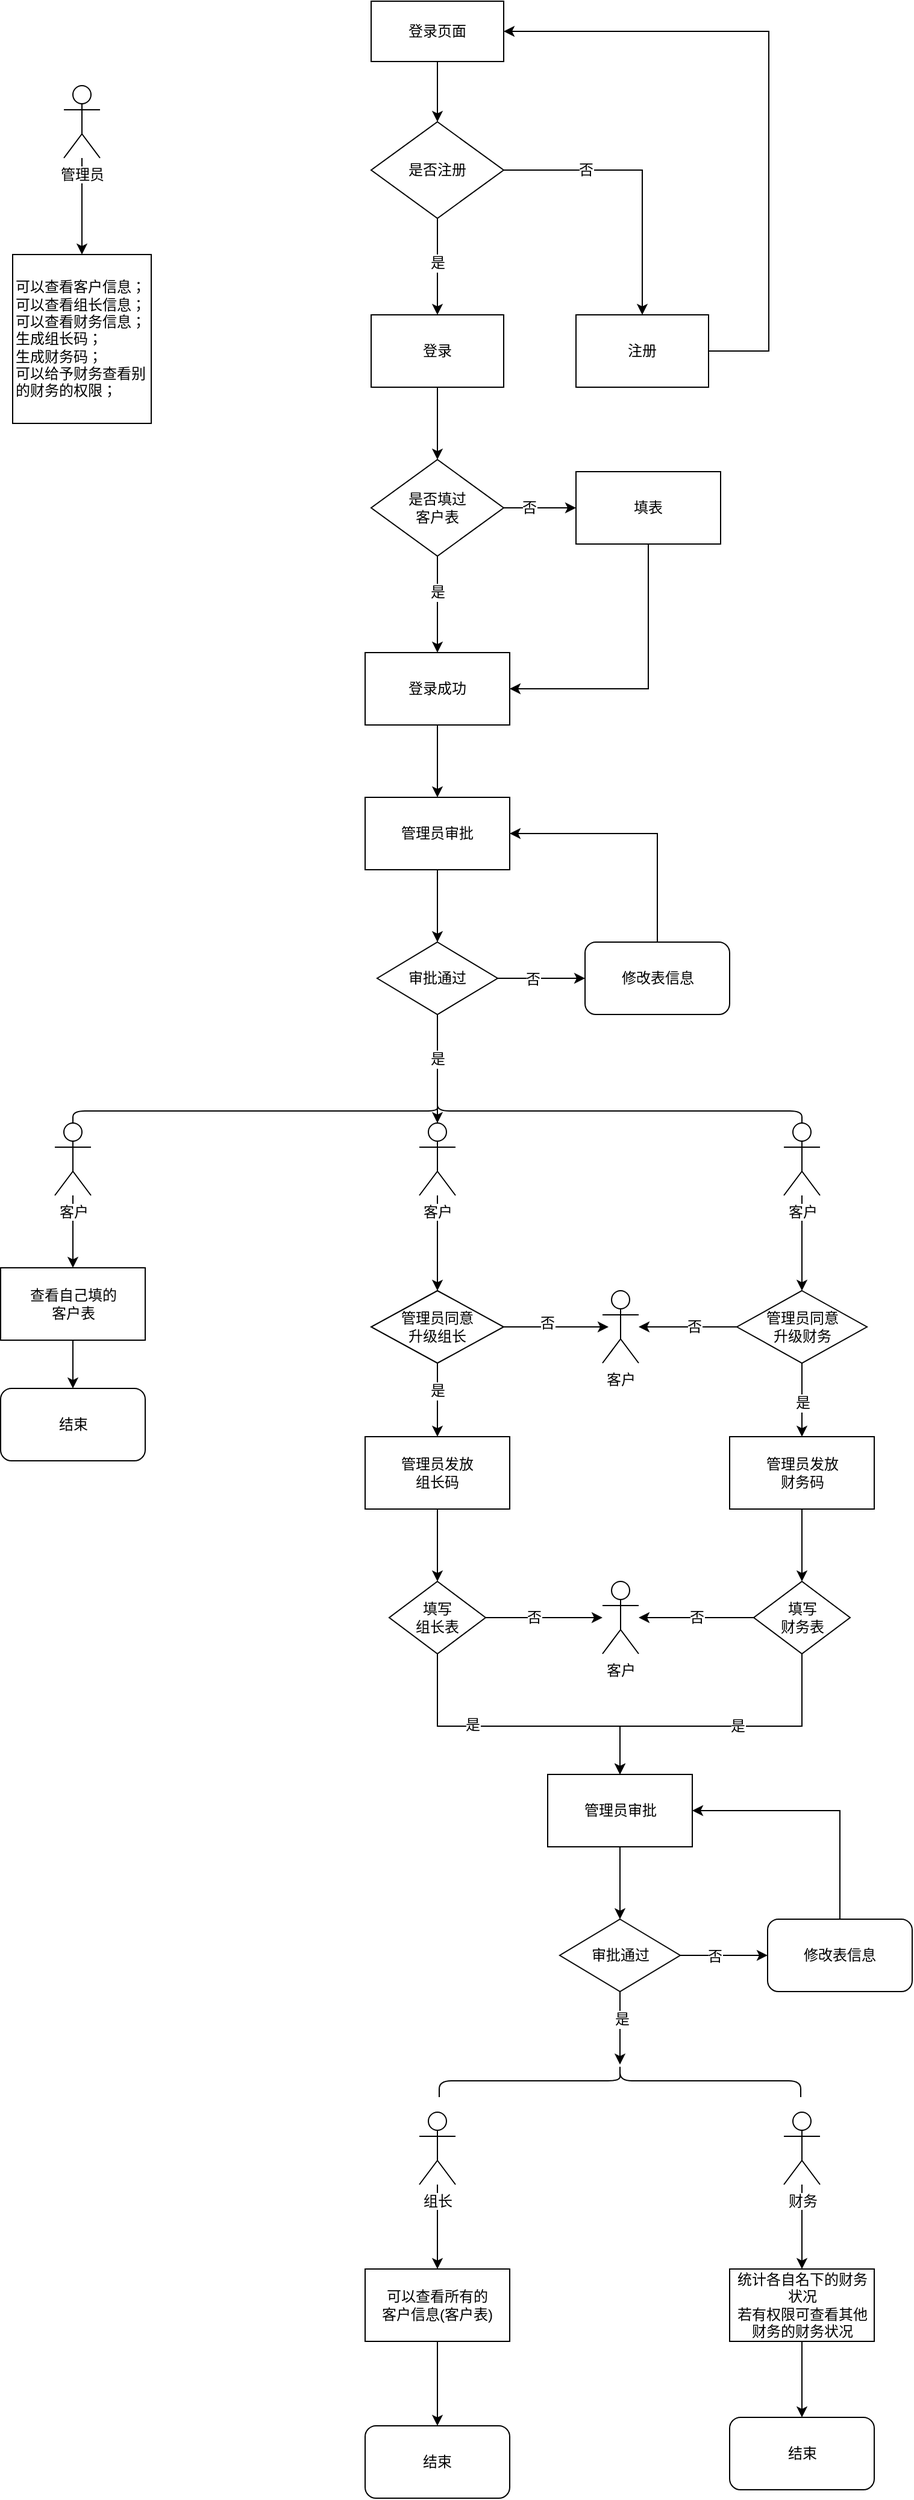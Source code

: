 <mxfile version="12.1.0" type="github" pages="1"><diagram id="MXSBP1go5xkNnR53kkRI" name="Page-1"><mxGraphModel dx="2048" dy="1069" grid="1" gridSize="10" guides="1" tooltips="1" connect="1" arrows="1" fold="1" page="1" pageScale="1" pageWidth="827" pageHeight="1169" math="0" shadow="0"><root><mxCell id="0"/><mxCell id="1" parent="0"/><mxCell id="RN1w9ewC9f6xS90LeKP8-8" value="" style="edgeStyle=orthogonalEdgeStyle;rounded=0;orthogonalLoop=1;jettySize=auto;html=1;" parent="1" source="RN1w9ewC9f6xS90LeKP8-1" target="RN1w9ewC9f6xS90LeKP8-4" edge="1"><mxGeometry relative="1" as="geometry"/></mxCell><mxCell id="RN1w9ewC9f6xS90LeKP8-1" value="登录页面" style="rounded=0;whiteSpace=wrap;html=1;" parent="1" vertex="1"><mxGeometry x="345" y="40" width="110" height="50" as="geometry"/></mxCell><mxCell id="RN1w9ewC9f6xS90LeKP8-9" style="edgeStyle=orthogonalEdgeStyle;rounded=0;orthogonalLoop=1;jettySize=auto;html=1;exitX=1;exitY=0.5;exitDx=0;exitDy=0;entryX=0.5;entryY=0;entryDx=0;entryDy=0;" parent="1" source="RN1w9ewC9f6xS90LeKP8-4" target="RN1w9ewC9f6xS90LeKP8-5" edge="1"><mxGeometry relative="1" as="geometry"><mxPoint x="565" y="180" as="targetPoint"/></mxGeometry></mxCell><mxCell id="RN1w9ewC9f6xS90LeKP8-13" value="否" style="text;html=1;resizable=0;points=[];align=center;verticalAlign=middle;labelBackgroundColor=#ffffff;" parent="RN1w9ewC9f6xS90LeKP8-9" vertex="1" connectable="0"><mxGeometry x="-0.014" y="-1" relative="1" as="geometry"><mxPoint x="-46" y="-1" as="offset"/></mxGeometry></mxCell><mxCell id="RN1w9ewC9f6xS90LeKP8-4" value="是否注册" style="rhombus;whiteSpace=wrap;html=1;" parent="1" vertex="1"><mxGeometry x="345" y="140" width="110" height="80" as="geometry"/></mxCell><mxCell id="RN1w9ewC9f6xS90LeKP8-18" value="" style="edgeStyle=orthogonalEdgeStyle;rounded=0;orthogonalLoop=1;jettySize=auto;html=1;entryX=1;entryY=0.5;entryDx=0;entryDy=0;" parent="1" source="RN1w9ewC9f6xS90LeKP8-5" target="RN1w9ewC9f6xS90LeKP8-1" edge="1"><mxGeometry relative="1" as="geometry"><mxPoint x="705" y="60" as="targetPoint"/><Array as="points"><mxPoint x="675" y="330"/><mxPoint x="675" y="65"/></Array></mxGeometry></mxCell><mxCell id="RN1w9ewC9f6xS90LeKP8-5" value="注册" style="rounded=0;whiteSpace=wrap;html=1;" parent="1" vertex="1"><mxGeometry x="515" y="300" width="110" height="60" as="geometry"/></mxCell><mxCell id="RN1w9ewC9f6xS90LeKP8-23" value="" style="edgeStyle=orthogonalEdgeStyle;rounded=0;orthogonalLoop=1;jettySize=auto;html=1;" parent="1" source="RN1w9ewC9f6xS90LeKP8-6" target="RN1w9ewC9f6xS90LeKP8-22" edge="1"><mxGeometry relative="1" as="geometry"/></mxCell><mxCell id="RN1w9ewC9f6xS90LeKP8-6" value="登录" style="rounded=0;whiteSpace=wrap;html=1;" parent="1" vertex="1"><mxGeometry x="345" y="300" width="110" height="60" as="geometry"/></mxCell><mxCell id="RN1w9ewC9f6xS90LeKP8-7" value="" style="edgeStyle=orthogonalEdgeStyle;rounded=0;orthogonalLoop=1;jettySize=auto;html=1;" parent="1" source="RN1w9ewC9f6xS90LeKP8-4" target="RN1w9ewC9f6xS90LeKP8-6" edge="1"><mxGeometry relative="1" as="geometry"/></mxCell><mxCell id="RN1w9ewC9f6xS90LeKP8-16" value="是" style="text;html=1;resizable=0;points=[];align=center;verticalAlign=middle;labelBackgroundColor=#ffffff;" parent="RN1w9ewC9f6xS90LeKP8-7" vertex="1" connectable="0"><mxGeometry x="-0.329" y="-4" relative="1" as="geometry"><mxPoint x="4" y="10" as="offset"/></mxGeometry></mxCell><mxCell id="RN1w9ewC9f6xS90LeKP8-25" value="" style="edgeStyle=orthogonalEdgeStyle;rounded=0;orthogonalLoop=1;jettySize=auto;html=1;" parent="1" source="RN1w9ewC9f6xS90LeKP8-22" target="RN1w9ewC9f6xS90LeKP8-24" edge="1"><mxGeometry relative="1" as="geometry"/></mxCell><mxCell id="RN1w9ewC9f6xS90LeKP8-28" value="是" style="text;html=1;resizable=0;points=[];align=center;verticalAlign=middle;labelBackgroundColor=#ffffff;" parent="RN1w9ewC9f6xS90LeKP8-25" vertex="1" connectable="0"><mxGeometry x="0.271" y="-5" relative="1" as="geometry"><mxPoint x="5" y="-21" as="offset"/></mxGeometry></mxCell><mxCell id="RN1w9ewC9f6xS90LeKP8-37" value="" style="edgeStyle=orthogonalEdgeStyle;rounded=0;orthogonalLoop=1;jettySize=auto;html=1;" parent="1" source="RN1w9ewC9f6xS90LeKP8-22" target="RN1w9ewC9f6xS90LeKP8-36" edge="1"><mxGeometry relative="1" as="geometry"/></mxCell><mxCell id="RN1w9ewC9f6xS90LeKP8-38" value="否" style="text;html=1;resizable=0;points=[];align=center;verticalAlign=middle;labelBackgroundColor=#ffffff;" parent="RN1w9ewC9f6xS90LeKP8-37" vertex="1" connectable="0"><mxGeometry x="-0.089" y="-4" relative="1" as="geometry"><mxPoint x="-7" y="-4" as="offset"/></mxGeometry></mxCell><mxCell id="RN1w9ewC9f6xS90LeKP8-22" value="是否填过&lt;br&gt;客户表" style="rhombus;whiteSpace=wrap;html=1;" parent="1" vertex="1"><mxGeometry x="345" y="420" width="110" height="80" as="geometry"/></mxCell><mxCell id="RN1w9ewC9f6xS90LeKP8-148" value="" style="edgeStyle=orthogonalEdgeStyle;rounded=0;orthogonalLoop=1;jettySize=auto;html=1;" parent="1" source="RN1w9ewC9f6xS90LeKP8-24" target="RN1w9ewC9f6xS90LeKP8-147" edge="1"><mxGeometry relative="1" as="geometry"/></mxCell><mxCell id="RN1w9ewC9f6xS90LeKP8-24" value="登录成功" style="rounded=0;whiteSpace=wrap;html=1;" parent="1" vertex="1"><mxGeometry x="340" y="580" width="120" height="60" as="geometry"/></mxCell><mxCell id="RN1w9ewC9f6xS90LeKP8-39" style="edgeStyle=orthogonalEdgeStyle;rounded=0;orthogonalLoop=1;jettySize=auto;html=1;exitX=0.5;exitY=1;exitDx=0;exitDy=0;entryX=1;entryY=0.5;entryDx=0;entryDy=0;" parent="1" source="RN1w9ewC9f6xS90LeKP8-36" target="RN1w9ewC9f6xS90LeKP8-24" edge="1"><mxGeometry relative="1" as="geometry"/></mxCell><mxCell id="RN1w9ewC9f6xS90LeKP8-36" value="填表" style="rounded=0;whiteSpace=wrap;html=1;" parent="1" vertex="1"><mxGeometry x="515" y="430" width="120" height="60" as="geometry"/></mxCell><mxCell id="RN1w9ewC9f6xS90LeKP8-45" value="" style="shape=curlyBracket;whiteSpace=wrap;html=1;rounded=1;direction=south;" parent="1" vertex="1"><mxGeometry x="97.5" y="950" width="605" height="20" as="geometry"/></mxCell><mxCell id="RN1w9ewC9f6xS90LeKP8-51" value="" style="line;strokeWidth=1;direction=south;html=1;perimeter=backbonePerimeter;points=[];outlineConnect=0;" parent="1" vertex="1"><mxGeometry x="395" y="960" width="10" height="10" as="geometry"/></mxCell><mxCell id="RN1w9ewC9f6xS90LeKP8-73" value="" style="edgeStyle=orthogonalEdgeStyle;rounded=0;orthogonalLoop=1;jettySize=auto;html=1;" parent="1" source="RN1w9ewC9f6xS90LeKP8-54" target="RN1w9ewC9f6xS90LeKP8-72" edge="1"><mxGeometry relative="1" as="geometry"/></mxCell><mxCell id="RN1w9ewC9f6xS90LeKP8-54" value="客户" style="shape=umlActor;verticalLabelPosition=bottom;labelBackgroundColor=#ffffff;verticalAlign=top;html=1;outlineConnect=0;strokeWidth=1;" parent="1" vertex="1"><mxGeometry x="82.5" y="970" width="30" height="60" as="geometry"/></mxCell><mxCell id="RN1w9ewC9f6xS90LeKP8-124" value="" style="edgeStyle=orthogonalEdgeStyle;rounded=0;orthogonalLoop=1;jettySize=auto;html=1;" parent="1" source="RN1w9ewC9f6xS90LeKP8-55" target="RN1w9ewC9f6xS90LeKP8-117" edge="1"><mxGeometry relative="1" as="geometry"/></mxCell><mxCell id="RN1w9ewC9f6xS90LeKP8-55" value="客户" style="shape=umlActor;verticalLabelPosition=bottom;labelBackgroundColor=#ffffff;verticalAlign=top;html=1;outlineConnect=0;strokeWidth=1;" parent="1" vertex="1"><mxGeometry x="687.5" y="970" width="30" height="60" as="geometry"/></mxCell><mxCell id="RN1w9ewC9f6xS90LeKP8-66" value="" style="edgeStyle=orthogonalEdgeStyle;rounded=0;orthogonalLoop=1;jettySize=auto;html=1;" parent="1" source="RN1w9ewC9f6xS90LeKP8-56" target="RN1w9ewC9f6xS90LeKP8-65" edge="1"><mxGeometry relative="1" as="geometry"/></mxCell><mxCell id="RN1w9ewC9f6xS90LeKP8-56" value="客户" style="shape=umlActor;verticalLabelPosition=bottom;labelBackgroundColor=#ffffff;verticalAlign=top;html=1;outlineConnect=0;strokeWidth=1;" parent="1" vertex="1"><mxGeometry x="385" y="970" width="30" height="60" as="geometry"/></mxCell><mxCell id="RN1w9ewC9f6xS90LeKP8-81" style="edgeStyle=orthogonalEdgeStyle;rounded=0;orthogonalLoop=1;jettySize=auto;html=1;exitX=1;exitY=0.5;exitDx=0;exitDy=0;entryX=0.167;entryY=0.5;entryDx=0;entryDy=0;entryPerimeter=0;" parent="1" source="RN1w9ewC9f6xS90LeKP8-65" target="RN1w9ewC9f6xS90LeKP8-76" edge="1"><mxGeometry relative="1" as="geometry"/></mxCell><mxCell id="RN1w9ewC9f6xS90LeKP8-84" value="否" style="text;html=1;resizable=0;points=[];align=center;verticalAlign=middle;labelBackgroundColor=#ffffff;" parent="RN1w9ewC9f6xS90LeKP8-81" vertex="1" connectable="0"><mxGeometry x="-0.171" y="3" relative="1" as="geometry"><mxPoint as="offset"/></mxGeometry></mxCell><mxCell id="RN1w9ewC9f6xS90LeKP8-167" value="" style="edgeStyle=orthogonalEdgeStyle;rounded=0;orthogonalLoop=1;jettySize=auto;html=1;" parent="1" source="RN1w9ewC9f6xS90LeKP8-65" target="RN1w9ewC9f6xS90LeKP8-166" edge="1"><mxGeometry relative="1" as="geometry"/></mxCell><mxCell id="RN1w9ewC9f6xS90LeKP8-168" value="是" style="text;html=1;resizable=0;points=[];align=center;verticalAlign=middle;labelBackgroundColor=#ffffff;" parent="RN1w9ewC9f6xS90LeKP8-167" vertex="1" connectable="0"><mxGeometry x="-0.245" relative="1" as="geometry"><mxPoint as="offset"/></mxGeometry></mxCell><mxCell id="RN1w9ewC9f6xS90LeKP8-65" value="管理员同意&lt;br&gt;升级组长" style="rhombus;whiteSpace=wrap;html=1;strokeWidth=1;" parent="1" vertex="1"><mxGeometry x="345" y="1109" width="110" height="60" as="geometry"/></mxCell><mxCell id="RN1w9ewC9f6xS90LeKP8-90" value="" style="edgeStyle=orthogonalEdgeStyle;rounded=0;orthogonalLoop=1;jettySize=auto;html=1;" parent="1" source="RN1w9ewC9f6xS90LeKP8-71" target="RN1w9ewC9f6xS90LeKP8-89" edge="1"><mxGeometry relative="1" as="geometry"/></mxCell><mxCell id="RN1w9ewC9f6xS90LeKP8-94" value="否" style="text;html=1;resizable=0;points=[];align=center;verticalAlign=middle;labelBackgroundColor=#ffffff;" parent="RN1w9ewC9f6xS90LeKP8-90" vertex="1" connectable="0"><mxGeometry x="-0.178" relative="1" as="geometry"><mxPoint as="offset"/></mxGeometry></mxCell><mxCell id="RN1w9ewC9f6xS90LeKP8-100" value="" style="edgeStyle=orthogonalEdgeStyle;rounded=0;orthogonalLoop=1;jettySize=auto;html=1;entryX=0.5;entryY=0;entryDx=0;entryDy=0;" parent="1" source="RN1w9ewC9f6xS90LeKP8-71" target="RN1w9ewC9f6xS90LeKP8-193" edge="1"><mxGeometry relative="1" as="geometry"><Array as="points"><mxPoint x="400" y="1470"/><mxPoint x="552" y="1470"/></Array></mxGeometry></mxCell><mxCell id="RN1w9ewC9f6xS90LeKP8-101" value="是" style="text;html=1;resizable=0;points=[];align=center;verticalAlign=middle;labelBackgroundColor=#ffffff;" parent="RN1w9ewC9f6xS90LeKP8-100" vertex="1" connectable="0"><mxGeometry x="-0.277" y="2" relative="1" as="geometry"><mxPoint x="-2" y="1" as="offset"/></mxGeometry></mxCell><mxCell id="RN1w9ewC9f6xS90LeKP8-71" value="填写&lt;br&gt;组长表" style="rhombus;whiteSpace=wrap;html=1;strokeWidth=1;" parent="1" vertex="1"><mxGeometry x="360" y="1350" width="80" height="60" as="geometry"/></mxCell><mxCell id="RN1w9ewC9f6xS90LeKP8-75" value="" style="edgeStyle=orthogonalEdgeStyle;rounded=0;orthogonalLoop=1;jettySize=auto;html=1;" parent="1" source="RN1w9ewC9f6xS90LeKP8-72" target="RN1w9ewC9f6xS90LeKP8-74" edge="1"><mxGeometry relative="1" as="geometry"/></mxCell><mxCell id="RN1w9ewC9f6xS90LeKP8-72" value="查看自己填的&lt;br&gt;客户表" style="rounded=0;whiteSpace=wrap;html=1;strokeWidth=1;" parent="1" vertex="1"><mxGeometry x="37.5" y="1090" width="120" height="60" as="geometry"/></mxCell><mxCell id="RN1w9ewC9f6xS90LeKP8-74" value="结束" style="rounded=1;whiteSpace=wrap;html=1;strokeWidth=1;" parent="1" vertex="1"><mxGeometry x="37.5" y="1190" width="120" height="60" as="geometry"/></mxCell><mxCell id="RN1w9ewC9f6xS90LeKP8-76" value="客户" style="shape=umlActor;verticalLabelPosition=bottom;labelBackgroundColor=#ffffff;verticalAlign=top;html=1;outlineConnect=0;strokeWidth=1;" parent="1" vertex="1"><mxGeometry x="537" y="1109" width="30" height="60" as="geometry"/></mxCell><mxCell id="RN1w9ewC9f6xS90LeKP8-89" value="客户" style="shape=umlActor;verticalLabelPosition=bottom;labelBackgroundColor=#ffffff;verticalAlign=top;html=1;outlineConnect=0;strokeWidth=1;" parent="1" vertex="1"><mxGeometry x="537" y="1350" width="30" height="60" as="geometry"/></mxCell><mxCell id="RN1w9ewC9f6xS90LeKP8-143" value="" style="edgeStyle=orthogonalEdgeStyle;rounded=0;orthogonalLoop=1;jettySize=auto;html=1;" parent="1" source="RN1w9ewC9f6xS90LeKP8-99" target="RN1w9ewC9f6xS90LeKP8-140" edge="1"><mxGeometry relative="1" as="geometry"/></mxCell><mxCell id="RN1w9ewC9f6xS90LeKP8-99" value="组长" style="shape=umlActor;verticalLabelPosition=bottom;labelBackgroundColor=#ffffff;verticalAlign=top;html=1;outlineConnect=0;strokeWidth=1;" parent="1" vertex="1"><mxGeometry x="385" y="1790" width="30" height="60" as="geometry"/></mxCell><mxCell id="RN1w9ewC9f6xS90LeKP8-122" value="" style="edgeStyle=orthogonalEdgeStyle;rounded=0;orthogonalLoop=1;jettySize=auto;html=1;" parent="1" source="RN1w9ewC9f6xS90LeKP8-117" target="RN1w9ewC9f6xS90LeKP8-76" edge="1"><mxGeometry relative="1" as="geometry"/></mxCell><mxCell id="RN1w9ewC9f6xS90LeKP8-123" value="否" style="text;html=1;resizable=0;points=[];align=center;verticalAlign=middle;labelBackgroundColor=#ffffff;" parent="RN1w9ewC9f6xS90LeKP8-122" vertex="1" connectable="0"><mxGeometry x="0.092" y="4" relative="1" as="geometry"><mxPoint x="8.5" y="-4" as="offset"/></mxGeometry></mxCell><mxCell id="RN1w9ewC9f6xS90LeKP8-170" value="" style="edgeStyle=orthogonalEdgeStyle;rounded=0;orthogonalLoop=1;jettySize=auto;html=1;" parent="1" source="RN1w9ewC9f6xS90LeKP8-117" target="RN1w9ewC9f6xS90LeKP8-169" edge="1"><mxGeometry relative="1" as="geometry"/></mxCell><mxCell id="RN1w9ewC9f6xS90LeKP8-171" value="是" style="text;html=1;resizable=0;points=[];align=center;verticalAlign=middle;labelBackgroundColor=#ffffff;" parent="RN1w9ewC9f6xS90LeKP8-170" vertex="1" connectable="0"><mxGeometry x="-0.123" y="3" relative="1" as="geometry"><mxPoint x="-3" y="6" as="offset"/></mxGeometry></mxCell><mxCell id="RN1w9ewC9f6xS90LeKP8-117" value="管理员同意&lt;br&gt;升级财务" style="rhombus;whiteSpace=wrap;html=1;strokeWidth=1;" parent="1" vertex="1"><mxGeometry x="648.5" y="1109" width="108" height="60" as="geometry"/></mxCell><mxCell id="RN1w9ewC9f6xS90LeKP8-133" value="" style="edgeStyle=orthogonalEdgeStyle;rounded=0;orthogonalLoop=1;jettySize=auto;html=1;" parent="1" source="RN1w9ewC9f6xS90LeKP8-126" target="RN1w9ewC9f6xS90LeKP8-89" edge="1"><mxGeometry relative="1" as="geometry"/></mxCell><mxCell id="RN1w9ewC9f6xS90LeKP8-134" value="否" style="text;html=1;resizable=0;points=[];align=center;verticalAlign=middle;labelBackgroundColor=#ffffff;" parent="RN1w9ewC9f6xS90LeKP8-133" vertex="1" connectable="0"><mxGeometry x="0.274" y="2" relative="1" as="geometry"><mxPoint x="13" y="-2" as="offset"/></mxGeometry></mxCell><mxCell id="RN1w9ewC9f6xS90LeKP8-138" value="" style="edgeStyle=orthogonalEdgeStyle;rounded=0;orthogonalLoop=1;jettySize=auto;html=1;entryX=0.5;entryY=0;entryDx=0;entryDy=0;" parent="1" source="RN1w9ewC9f6xS90LeKP8-126" target="RN1w9ewC9f6xS90LeKP8-193" edge="1"><mxGeometry relative="1" as="geometry"><Array as="points"><mxPoint x="703" y="1470"/><mxPoint x="552" y="1470"/></Array></mxGeometry></mxCell><mxCell id="RN1w9ewC9f6xS90LeKP8-139" value="是" style="text;html=1;resizable=0;points=[];align=center;verticalAlign=middle;labelBackgroundColor=#ffffff;" parent="RN1w9ewC9f6xS90LeKP8-138" vertex="1" connectable="0"><mxGeometry x="-0.243" y="5" relative="1" as="geometry"><mxPoint x="-18.5" y="-5" as="offset"/></mxGeometry></mxCell><mxCell id="RN1w9ewC9f6xS90LeKP8-126" value="填写&lt;br&gt;财务表" style="rhombus;whiteSpace=wrap;html=1;strokeWidth=1;" parent="1" vertex="1"><mxGeometry x="662.5" y="1350" width="80" height="60" as="geometry"/></mxCell><mxCell id="RN1w9ewC9f6xS90LeKP8-176" value="" style="edgeStyle=orthogonalEdgeStyle;rounded=0;orthogonalLoop=1;jettySize=auto;html=1;" parent="1" source="RN1w9ewC9f6xS90LeKP8-135" target="RN1w9ewC9f6xS90LeKP8-146" edge="1"><mxGeometry relative="1" as="geometry"/></mxCell><mxCell id="RN1w9ewC9f6xS90LeKP8-135" value="财务" style="shape=umlActor;verticalLabelPosition=bottom;labelBackgroundColor=#ffffff;verticalAlign=top;html=1;outlineConnect=0;strokeWidth=1;" parent="1" vertex="1"><mxGeometry x="687.5" y="1790" width="30" height="60" as="geometry"/></mxCell><mxCell id="RN1w9ewC9f6xS90LeKP8-182" value="" style="edgeStyle=orthogonalEdgeStyle;rounded=0;orthogonalLoop=1;jettySize=auto;html=1;" parent="1" source="RN1w9ewC9f6xS90LeKP8-140" target="RN1w9ewC9f6xS90LeKP8-180" edge="1"><mxGeometry relative="1" as="geometry"/></mxCell><mxCell id="RN1w9ewC9f6xS90LeKP8-140" value="可以查看所有的&lt;br&gt;客户信息(客户表)" style="rounded=0;whiteSpace=wrap;html=1;strokeWidth=1;" parent="1" vertex="1"><mxGeometry x="340" y="1920" width="120" height="60" as="geometry"/></mxCell><mxCell id="RN1w9ewC9f6xS90LeKP8-183" value="" style="edgeStyle=orthogonalEdgeStyle;rounded=0;orthogonalLoop=1;jettySize=auto;html=1;" parent="1" source="RN1w9ewC9f6xS90LeKP8-146" target="RN1w9ewC9f6xS90LeKP8-181" edge="1"><mxGeometry relative="1" as="geometry"/></mxCell><mxCell id="RN1w9ewC9f6xS90LeKP8-146" value="统计各自名下的财务状况&lt;br&gt;若有权限可查看其他财务的财务状况" style="rounded=0;whiteSpace=wrap;html=1;strokeWidth=1;" parent="1" vertex="1"><mxGeometry x="642.5" y="1920" width="120" height="60" as="geometry"/></mxCell><mxCell id="RN1w9ewC9f6xS90LeKP8-153" value="" style="edgeStyle=orthogonalEdgeStyle;rounded=0;orthogonalLoop=1;jettySize=auto;html=1;" parent="1" source="RN1w9ewC9f6xS90LeKP8-147" target="RN1w9ewC9f6xS90LeKP8-150" edge="1"><mxGeometry relative="1" as="geometry"/></mxCell><mxCell id="RN1w9ewC9f6xS90LeKP8-147" value="管理员审批" style="rounded=0;whiteSpace=wrap;html=1;strokeWidth=1;" parent="1" vertex="1"><mxGeometry x="340" y="700" width="120" height="60" as="geometry"/></mxCell><mxCell id="RN1w9ewC9f6xS90LeKP8-151" value="" style="edgeStyle=orthogonalEdgeStyle;rounded=0;orthogonalLoop=1;jettySize=auto;html=1;" parent="1" source="RN1w9ewC9f6xS90LeKP8-150" target="RN1w9ewC9f6xS90LeKP8-56" edge="1"><mxGeometry relative="1" as="geometry"><Array as="points"><mxPoint x="400" y="900"/><mxPoint x="400" y="900"/></Array></mxGeometry></mxCell><mxCell id="RN1w9ewC9f6xS90LeKP8-152" value="是" style="text;html=1;resizable=0;points=[];align=center;verticalAlign=middle;labelBackgroundColor=#ffffff;" parent="RN1w9ewC9f6xS90LeKP8-151" vertex="1" connectable="0"><mxGeometry x="-0.167" y="-1" relative="1" as="geometry"><mxPoint x="1" y="-1" as="offset"/></mxGeometry></mxCell><mxCell id="RN1w9ewC9f6xS90LeKP8-159" value="" style="edgeStyle=orthogonalEdgeStyle;rounded=0;orthogonalLoop=1;jettySize=auto;html=1;" parent="1" source="RN1w9ewC9f6xS90LeKP8-150" target="RN1w9ewC9f6xS90LeKP8-156" edge="1"><mxGeometry relative="1" as="geometry"/></mxCell><mxCell id="RN1w9ewC9f6xS90LeKP8-160" value="否" style="text;html=1;resizable=0;points=[];align=center;verticalAlign=middle;labelBackgroundColor=#ffffff;" parent="RN1w9ewC9f6xS90LeKP8-159" vertex="1" connectable="0"><mxGeometry x="-0.217" y="-1" relative="1" as="geometry"><mxPoint as="offset"/></mxGeometry></mxCell><mxCell id="RN1w9ewC9f6xS90LeKP8-150" value="审批通过" style="rhombus;whiteSpace=wrap;html=1;strokeWidth=1;" parent="1" vertex="1"><mxGeometry x="350" y="820" width="100" height="60" as="geometry"/></mxCell><mxCell id="RN1w9ewC9f6xS90LeKP8-161" style="edgeStyle=orthogonalEdgeStyle;rounded=0;orthogonalLoop=1;jettySize=auto;html=1;exitX=0.5;exitY=0;exitDx=0;exitDy=0;entryX=1;entryY=0.5;entryDx=0;entryDy=0;" parent="1" source="RN1w9ewC9f6xS90LeKP8-156" target="RN1w9ewC9f6xS90LeKP8-147" edge="1"><mxGeometry relative="1" as="geometry"/></mxCell><mxCell id="RN1w9ewC9f6xS90LeKP8-156" value="修改表信息" style="rounded=1;whiteSpace=wrap;html=1;strokeWidth=1;" parent="1" vertex="1"><mxGeometry x="522.5" y="820" width="120" height="60" as="geometry"/></mxCell><mxCell id="RN1w9ewC9f6xS90LeKP8-174" value="" style="edgeStyle=orthogonalEdgeStyle;rounded=0;orthogonalLoop=1;jettySize=auto;html=1;" parent="1" source="RN1w9ewC9f6xS90LeKP8-166" target="RN1w9ewC9f6xS90LeKP8-71" edge="1"><mxGeometry relative="1" as="geometry"/></mxCell><mxCell id="RN1w9ewC9f6xS90LeKP8-166" value="管理员发放&lt;br&gt;组长码" style="rounded=0;whiteSpace=wrap;html=1;strokeWidth=1;" parent="1" vertex="1"><mxGeometry x="340" y="1230" width="120" height="60" as="geometry"/></mxCell><mxCell id="RN1w9ewC9f6xS90LeKP8-175" value="" style="edgeStyle=orthogonalEdgeStyle;rounded=0;orthogonalLoop=1;jettySize=auto;html=1;" parent="1" source="RN1w9ewC9f6xS90LeKP8-169" target="RN1w9ewC9f6xS90LeKP8-126" edge="1"><mxGeometry relative="1" as="geometry"/></mxCell><mxCell id="RN1w9ewC9f6xS90LeKP8-169" value="管理员发放&lt;br&gt;财务码" style="rounded=0;whiteSpace=wrap;html=1;strokeWidth=1;" parent="1" vertex="1"><mxGeometry x="642.5" y="1230" width="120" height="60" as="geometry"/></mxCell><mxCell id="RN1w9ewC9f6xS90LeKP8-180" value="结束" style="rounded=1;whiteSpace=wrap;html=1;strokeWidth=1;" parent="1" vertex="1"><mxGeometry x="340" y="2050" width="120" height="60" as="geometry"/></mxCell><mxCell id="RN1w9ewC9f6xS90LeKP8-181" value="结束" style="rounded=1;whiteSpace=wrap;html=1;strokeWidth=1;" parent="1" vertex="1"><mxGeometry x="642.5" y="2043" width="120" height="60" as="geometry"/></mxCell><mxCell id="RN1w9ewC9f6xS90LeKP8-191" value="" style="edgeStyle=orthogonalEdgeStyle;rounded=0;orthogonalLoop=1;jettySize=auto;html=1;" parent="1" source="RN1w9ewC9f6xS90LeKP8-184" target="RN1w9ewC9f6xS90LeKP8-188" edge="1"><mxGeometry relative="1" as="geometry"/></mxCell><mxCell id="RN1w9ewC9f6xS90LeKP8-184" value="管理员" style="shape=umlActor;verticalLabelPosition=bottom;labelBackgroundColor=#ffffff;verticalAlign=top;html=1;outlineConnect=0;strokeWidth=1;" parent="1" vertex="1"><mxGeometry x="90" y="110" width="30" height="60" as="geometry"/></mxCell><mxCell id="RN1w9ewC9f6xS90LeKP8-188" value="可以查看客户信息；&lt;br&gt;可以查看组长信息；&lt;br&gt;可以查看财务信息；&lt;br&gt;生成组长码；&lt;br&gt;生成财务码；&lt;br&gt;可以给予财务查看别的财务的权限；&lt;br&gt;" style="rounded=0;whiteSpace=wrap;html=1;strokeWidth=1;align=left;" parent="1" vertex="1"><mxGeometry x="47.5" y="250" width="115" height="140" as="geometry"/></mxCell><mxCell id="RN1w9ewC9f6xS90LeKP8-192" value="" style="edgeStyle=orthogonalEdgeStyle;rounded=0;orthogonalLoop=1;jettySize=auto;html=1;" parent="1" source="RN1w9ewC9f6xS90LeKP8-193" target="RN1w9ewC9f6xS90LeKP8-196" edge="1"><mxGeometry relative="1" as="geometry"/></mxCell><mxCell id="RN1w9ewC9f6xS90LeKP8-193" value="管理员审批" style="rounded=0;whiteSpace=wrap;html=1;strokeWidth=1;" parent="1" vertex="1"><mxGeometry x="491.5" y="1510" width="120" height="60" as="geometry"/></mxCell><mxCell id="RN1w9ewC9f6xS90LeKP8-194" value="" style="edgeStyle=orthogonalEdgeStyle;rounded=0;orthogonalLoop=1;jettySize=auto;html=1;" parent="1" source="RN1w9ewC9f6xS90LeKP8-196" target="RN1w9ewC9f6xS90LeKP8-198" edge="1"><mxGeometry relative="1" as="geometry"/></mxCell><mxCell id="RN1w9ewC9f6xS90LeKP8-195" value="否" style="text;html=1;resizable=0;points=[];align=center;verticalAlign=middle;labelBackgroundColor=#ffffff;" parent="RN1w9ewC9f6xS90LeKP8-194" vertex="1" connectable="0"><mxGeometry x="-0.217" y="-1" relative="1" as="geometry"><mxPoint as="offset"/></mxGeometry></mxCell><mxCell id="RN1w9ewC9f6xS90LeKP8-202" value="" style="edgeStyle=orthogonalEdgeStyle;rounded=0;orthogonalLoop=1;jettySize=auto;html=1;" parent="1" source="RN1w9ewC9f6xS90LeKP8-196" target="RN1w9ewC9f6xS90LeKP8-205" edge="1"><mxGeometry relative="1" as="geometry"><mxPoint x="552" y="1750" as="targetPoint"/><Array as="points"><mxPoint x="552" y="1730"/><mxPoint x="552" y="1730"/></Array></mxGeometry></mxCell><mxCell id="RN1w9ewC9f6xS90LeKP8-203" value="是" style="text;html=1;resizable=0;points=[];align=center;verticalAlign=middle;labelBackgroundColor=#ffffff;" parent="RN1w9ewC9f6xS90LeKP8-202" vertex="1" connectable="0"><mxGeometry x="-0.233" y="1" relative="1" as="geometry"><mxPoint as="offset"/></mxGeometry></mxCell><mxCell id="RN1w9ewC9f6xS90LeKP8-196" value="审批通过" style="rhombus;whiteSpace=wrap;html=1;strokeWidth=1;" parent="1" vertex="1"><mxGeometry x="501.5" y="1630" width="100" height="60" as="geometry"/></mxCell><mxCell id="RN1w9ewC9f6xS90LeKP8-197" style="edgeStyle=orthogonalEdgeStyle;rounded=0;orthogonalLoop=1;jettySize=auto;html=1;exitX=0.5;exitY=0;exitDx=0;exitDy=0;entryX=1;entryY=0.5;entryDx=0;entryDy=0;" parent="1" source="RN1w9ewC9f6xS90LeKP8-198" target="RN1w9ewC9f6xS90LeKP8-193" edge="1"><mxGeometry relative="1" as="geometry"/></mxCell><mxCell id="RN1w9ewC9f6xS90LeKP8-198" value="修改表信息" style="rounded=1;whiteSpace=wrap;html=1;strokeWidth=1;" parent="1" vertex="1"><mxGeometry x="674" y="1630" width="120" height="60" as="geometry"/></mxCell><mxCell id="RN1w9ewC9f6xS90LeKP8-205" value="" style="shape=curlyBracket;whiteSpace=wrap;html=1;rounded=1;rotation=90;" parent="1" vertex="1"><mxGeometry x="538" y="1614" width="27" height="300" as="geometry"/></mxCell></root></mxGraphModel></diagram></mxfile>